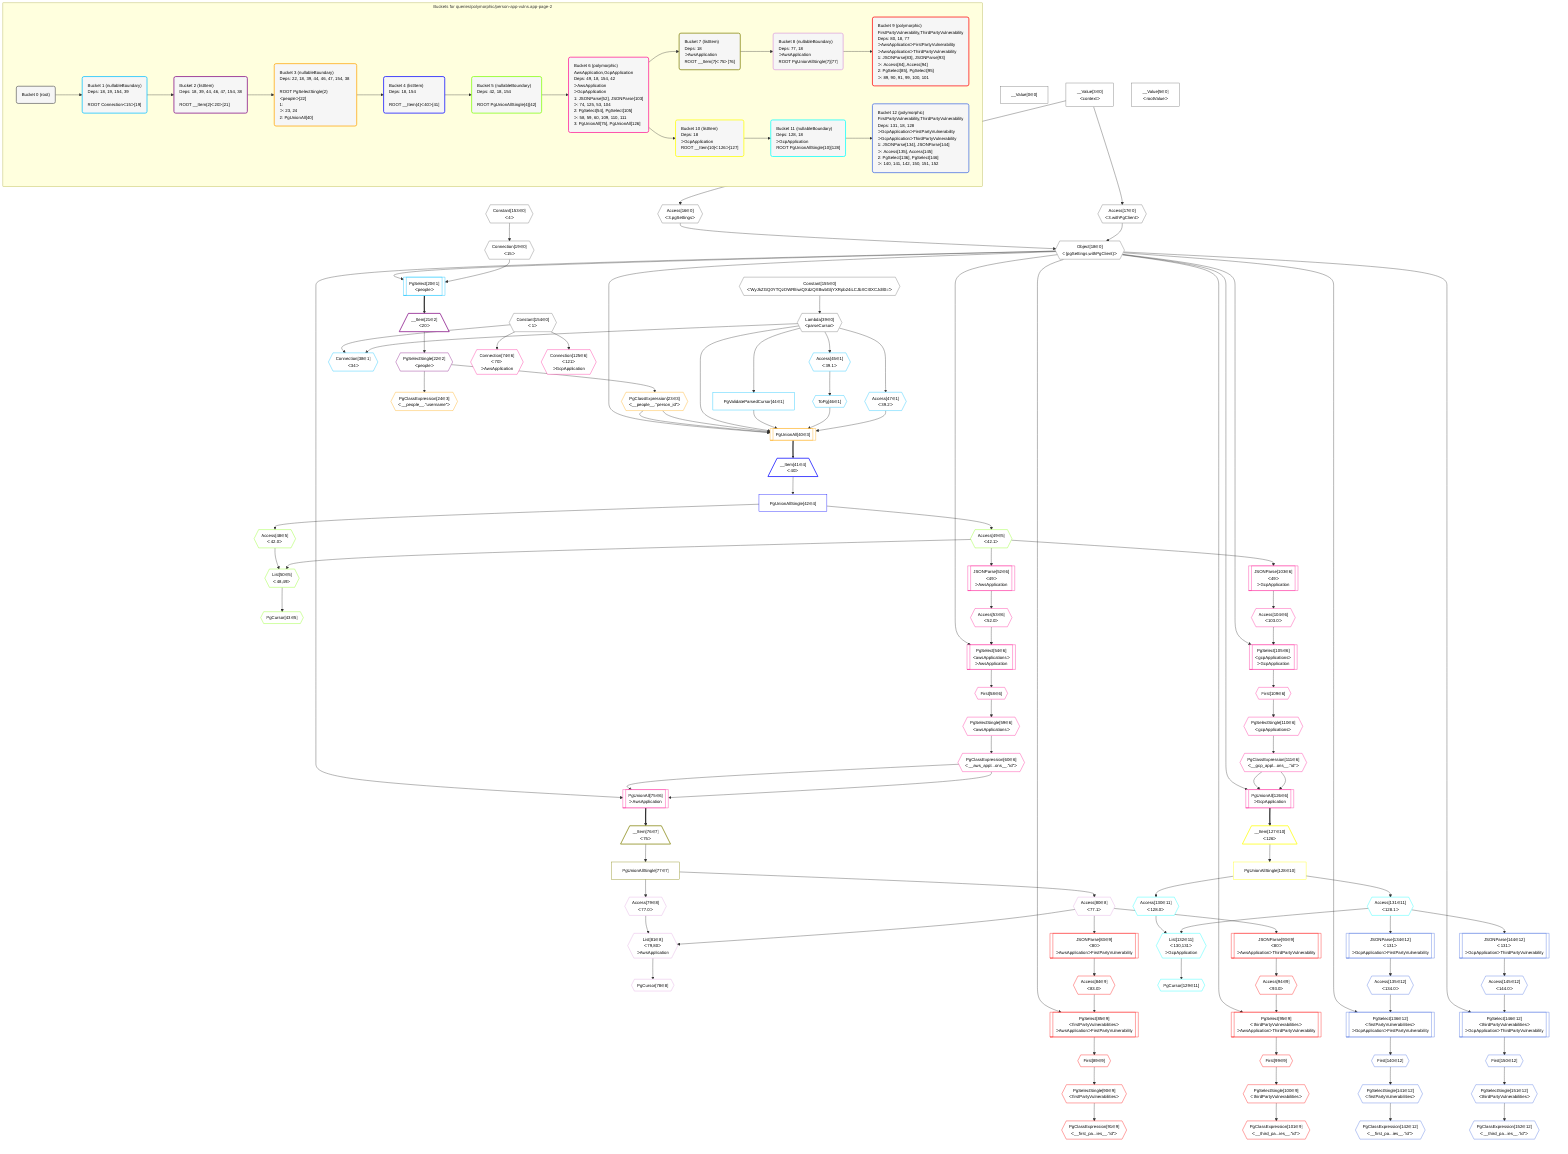 %%{init: {'themeVariables': { 'fontSize': '12px'}}}%%
graph TD
    classDef path fill:#eee,stroke:#000,color:#000
    classDef plan fill:#fff,stroke-width:1px,color:#000
    classDef itemplan fill:#fff,stroke-width:2px,color:#000
    classDef unbatchedplan fill:#dff,stroke-width:1px,color:#000
    classDef sideeffectplan fill:#fcc,stroke-width:2px,color:#000
    classDef bucket fill:#f6f6f6,color:#000,stroke-width:2px,text-align:left


    %% define steps
    __Value0["__Value[0∈0]"]:::plan
    __Value3["__Value[3∈0]<br />ᐸcontextᐳ"]:::plan
    __Value5["__Value[5∈0]<br />ᐸrootValueᐳ"]:::plan
    Access16{{"Access[16∈0]<br />ᐸ3.pgSettingsᐳ"}}:::plan
    Access17{{"Access[17∈0]<br />ᐸ3.withPgClientᐳ"}}:::plan
    Object18{{"Object[18∈0]<br />ᐸ{pgSettings,withPgClient}ᐳ"}}:::plan
    Constant153{{"Constant[153∈0]<br />ᐸ4ᐳ"}}:::plan
    Connection19{{"Connection[19∈0]<br />ᐸ15ᐳ"}}:::plan
    PgSelect20[["PgSelect[20∈1]<br />ᐸpeopleᐳ"]]:::plan
    __Item21[/"__Item[21∈2]<br />ᐸ20ᐳ"\]:::itemplan
    PgSelectSingle22{{"PgSelectSingle[22∈2]<br />ᐸpeopleᐳ"}}:::plan
    PgClassExpression23{{"PgClassExpression[23∈3]<br />ᐸ__people__.”person_id”ᐳ"}}:::plan
    PgClassExpression24{{"PgClassExpression[24∈3]<br />ᐸ__people__.”username”ᐳ"}}:::plan
    Constant154{{"Constant[154∈0]<br />ᐸ1ᐳ"}}:::plan
    Constant155{{"Constant[155∈0]<br />ᐸ'WyJkZGQ0YTQzOWRlIiwiQXdzQXBwbGljYXRpb24iLCJbXCI0XCJdIl0='ᐳ"}}:::plan
    Lambda39{{"Lambda[39∈0]<br />ᐸparseCursorᐳ"}}:::plan
    Connection38{{"Connection[38∈1]<br />ᐸ34ᐳ"}}:::plan
    PgValidateParsedCursor44["PgValidateParsedCursor[44∈1]"]:::plan
    Access45{{"Access[45∈1]<br />ᐸ39.1ᐳ"}}:::plan
    ToPg46{{"ToPg[46∈1]"}}:::plan
    Access47{{"Access[47∈1]<br />ᐸ39.2ᐳ"}}:::plan
    PgUnionAll40[["PgUnionAll[40∈3]"]]:::plan
    __Item41[/"__Item[41∈4]<br />ᐸ40ᐳ"\]:::itemplan
    PgUnionAllSingle42["PgUnionAllSingle[42∈4]"]:::plan
    Access48{{"Access[48∈5]<br />ᐸ42.0ᐳ"}}:::plan
    Access49{{"Access[49∈5]<br />ᐸ42.1ᐳ"}}:::plan
    List50{{"List[50∈5]<br />ᐸ48,49ᐳ"}}:::plan
    PgCursor43{{"PgCursor[43∈5]"}}:::plan
    JSONParse52[["JSONParse[52∈6]<br />ᐸ49ᐳ<br />ᐳAwsApplication"]]:::plan
    Access53{{"Access[53∈6]<br />ᐸ52.0ᐳ"}}:::plan
    PgSelect54[["PgSelect[54∈6]<br />ᐸawsApplicationsᐳ<br />ᐳAwsApplication"]]:::plan
    First58{{"First[58∈6]"}}:::plan
    PgSelectSingle59{{"PgSelectSingle[59∈6]<br />ᐸawsApplicationsᐳ"}}:::plan
    PgClassExpression60{{"PgClassExpression[60∈6]<br />ᐸ__aws_appl...ons__.”id”ᐳ"}}:::plan
    Connection74{{"Connection[74∈6]<br />ᐸ70ᐳ<br />ᐳAwsApplication"}}:::plan
    PgUnionAll75[["PgUnionAll[75∈6]<br />ᐳAwsApplication"]]:::plan
    __Item76[/"__Item[76∈7]<br />ᐸ75ᐳ"\]:::itemplan
    PgUnionAllSingle77["PgUnionAllSingle[77∈7]"]:::plan
    Access79{{"Access[79∈8]<br />ᐸ77.0ᐳ"}}:::plan
    Access80{{"Access[80∈8]<br />ᐸ77.1ᐳ"}}:::plan
    List81{{"List[81∈8]<br />ᐸ79,80ᐳ<br />ᐳAwsApplication"}}:::plan
    PgCursor78{{"PgCursor[78∈8]"}}:::plan
    JSONParse83[["JSONParse[83∈9]<br />ᐸ80ᐳ<br />ᐳAwsApplicationᐳFirstPartyVulnerability"]]:::plan
    Access84{{"Access[84∈9]<br />ᐸ83.0ᐳ"}}:::plan
    PgSelect85[["PgSelect[85∈9]<br />ᐸfirstPartyVulnerabilitiesᐳ<br />ᐳAwsApplicationᐳFirstPartyVulnerability"]]:::plan
    First89{{"First[89∈9]"}}:::plan
    PgSelectSingle90{{"PgSelectSingle[90∈9]<br />ᐸfirstPartyVulnerabilitiesᐳ"}}:::plan
    PgClassExpression91{{"PgClassExpression[91∈9]<br />ᐸ__first_pa...ies__.”id”ᐳ"}}:::plan
    JSONParse93[["JSONParse[93∈9]<br />ᐸ80ᐳ<br />ᐳAwsApplicationᐳThirdPartyVulnerability"]]:::plan
    Access94{{"Access[94∈9]<br />ᐸ93.0ᐳ"}}:::plan
    PgSelect95[["PgSelect[95∈9]<br />ᐸthirdPartyVulnerabilitiesᐳ<br />ᐳAwsApplicationᐳThirdPartyVulnerability"]]:::plan
    First99{{"First[99∈9]"}}:::plan
    PgSelectSingle100{{"PgSelectSingle[100∈9]<br />ᐸthirdPartyVulnerabilitiesᐳ"}}:::plan
    PgClassExpression101{{"PgClassExpression[101∈9]<br />ᐸ__third_pa...ies__.”id”ᐳ"}}:::plan
    JSONParse103[["JSONParse[103∈6]<br />ᐸ49ᐳ<br />ᐳGcpApplication"]]:::plan
    Access104{{"Access[104∈6]<br />ᐸ103.0ᐳ"}}:::plan
    PgSelect105[["PgSelect[105∈6]<br />ᐸgcpApplicationsᐳ<br />ᐳGcpApplication"]]:::plan
    First109{{"First[109∈6]"}}:::plan
    PgSelectSingle110{{"PgSelectSingle[110∈6]<br />ᐸgcpApplicationsᐳ"}}:::plan
    PgClassExpression111{{"PgClassExpression[111∈6]<br />ᐸ__gcp_appl...ons__.”id”ᐳ"}}:::plan
    Connection125{{"Connection[125∈6]<br />ᐸ121ᐳ<br />ᐳGcpApplication"}}:::plan
    PgUnionAll126[["PgUnionAll[126∈6]<br />ᐳGcpApplication"]]:::plan
    __Item127[/"__Item[127∈10]<br />ᐸ126ᐳ"\]:::itemplan
    PgUnionAllSingle128["PgUnionAllSingle[128∈10]"]:::plan
    Access130{{"Access[130∈11]<br />ᐸ128.0ᐳ"}}:::plan
    Access131{{"Access[131∈11]<br />ᐸ128.1ᐳ"}}:::plan
    List132{{"List[132∈11]<br />ᐸ130,131ᐳ<br />ᐳGcpApplication"}}:::plan
    PgCursor129{{"PgCursor[129∈11]"}}:::plan
    JSONParse134[["JSONParse[134∈12]<br />ᐸ131ᐳ<br />ᐳGcpApplicationᐳFirstPartyVulnerability"]]:::plan
    Access135{{"Access[135∈12]<br />ᐸ134.0ᐳ"}}:::plan
    PgSelect136[["PgSelect[136∈12]<br />ᐸfirstPartyVulnerabilitiesᐳ<br />ᐳGcpApplicationᐳFirstPartyVulnerability"]]:::plan
    First140{{"First[140∈12]"}}:::plan
    PgSelectSingle141{{"PgSelectSingle[141∈12]<br />ᐸfirstPartyVulnerabilitiesᐳ"}}:::plan
    PgClassExpression142{{"PgClassExpression[142∈12]<br />ᐸ__first_pa...ies__.”id”ᐳ"}}:::plan
    JSONParse144[["JSONParse[144∈12]<br />ᐸ131ᐳ<br />ᐳGcpApplicationᐳThirdPartyVulnerability"]]:::plan
    Access145{{"Access[145∈12]<br />ᐸ144.0ᐳ"}}:::plan
    PgSelect146[["PgSelect[146∈12]<br />ᐸthirdPartyVulnerabilitiesᐳ<br />ᐳGcpApplicationᐳThirdPartyVulnerability"]]:::plan
    First150{{"First[150∈12]"}}:::plan
    PgSelectSingle151{{"PgSelectSingle[151∈12]<br />ᐸthirdPartyVulnerabilitiesᐳ"}}:::plan
    PgClassExpression152{{"PgClassExpression[152∈12]<br />ᐸ__third_pa...ies__.”id”ᐳ"}}:::plan

    %% plan dependencies
    __Value3 --> Access16
    __Value3 --> Access17
    Access16 & Access17 --> Object18
    Constant153 --> Connection19
    Object18 & Connection19 --> PgSelect20
    PgSelect20 ==> __Item21
    __Item21 --> PgSelectSingle22
    PgSelectSingle22 --> PgClassExpression23
    PgSelectSingle22 --> PgClassExpression24
    Constant155 --> Lambda39
    Constant154 & Lambda39 --> Connection38
    Lambda39 --> PgValidateParsedCursor44
    Lambda39 --> Access45
    Access45 --> ToPg46
    Lambda39 --> Access47
    Object18 & PgClassExpression23 & PgClassExpression23 & Lambda39 & PgValidateParsedCursor44 & ToPg46 & Access47 --> PgUnionAll40
    PgUnionAll40 ==> __Item41
    __Item41 --> PgUnionAllSingle42
    PgUnionAllSingle42 --> Access48
    PgUnionAllSingle42 --> Access49
    Access48 & Access49 --> List50
    List50 --> PgCursor43
    Access49 --> JSONParse52
    JSONParse52 --> Access53
    Object18 & Access53 --> PgSelect54
    PgSelect54 --> First58
    First58 --> PgSelectSingle59
    PgSelectSingle59 --> PgClassExpression60
    Constant154 --> Connection74
    Object18 & PgClassExpression60 & PgClassExpression60 --> PgUnionAll75
    PgUnionAll75 ==> __Item76
    __Item76 --> PgUnionAllSingle77
    PgUnionAllSingle77 --> Access79
    PgUnionAllSingle77 --> Access80
    Access79 & Access80 --> List81
    List81 --> PgCursor78
    Access80 --> JSONParse83
    JSONParse83 --> Access84
    Object18 & Access84 --> PgSelect85
    PgSelect85 --> First89
    First89 --> PgSelectSingle90
    PgSelectSingle90 --> PgClassExpression91
    Access80 --> JSONParse93
    JSONParse93 --> Access94
    Object18 & Access94 --> PgSelect95
    PgSelect95 --> First99
    First99 --> PgSelectSingle100
    PgSelectSingle100 --> PgClassExpression101
    Access49 --> JSONParse103
    JSONParse103 --> Access104
    Object18 & Access104 --> PgSelect105
    PgSelect105 --> First109
    First109 --> PgSelectSingle110
    PgSelectSingle110 --> PgClassExpression111
    Constant154 --> Connection125
    Object18 & PgClassExpression111 & PgClassExpression111 --> PgUnionAll126
    PgUnionAll126 ==> __Item127
    __Item127 --> PgUnionAllSingle128
    PgUnionAllSingle128 --> Access130
    PgUnionAllSingle128 --> Access131
    Access130 & Access131 --> List132
    List132 --> PgCursor129
    Access131 --> JSONParse134
    JSONParse134 --> Access135
    Object18 & Access135 --> PgSelect136
    PgSelect136 --> First140
    First140 --> PgSelectSingle141
    PgSelectSingle141 --> PgClassExpression142
    Access131 --> JSONParse144
    JSONParse144 --> Access145
    Object18 & Access145 --> PgSelect146
    PgSelect146 --> First150
    First150 --> PgSelectSingle151
    PgSelectSingle151 --> PgClassExpression152

    subgraph "Buckets for queries/polymorphic/person-app-vulns.app-page-2"
    Bucket0("Bucket 0 (root)"):::bucket
    classDef bucket0 stroke:#696969
    class Bucket0,__Value0,__Value3,__Value5,Access16,Access17,Object18,Connection19,Lambda39,Constant153,Constant154,Constant155 bucket0
    Bucket1("Bucket 1 (nullableBoundary)<br />Deps: 18, 19, 154, 39<br /><br />ROOT Connectionᐸ15ᐳ[19]"):::bucket
    classDef bucket1 stroke:#00bfff
    class Bucket1,PgSelect20,Connection38,PgValidateParsedCursor44,Access45,ToPg46,Access47 bucket1
    Bucket2("Bucket 2 (listItem)<br />Deps: 18, 39, 44, 46, 47, 154, 38<br /><br />ROOT __Item{2}ᐸ20ᐳ[21]"):::bucket
    classDef bucket2 stroke:#7f007f
    class Bucket2,__Item21,PgSelectSingle22 bucket2
    Bucket3("Bucket 3 (nullableBoundary)<br />Deps: 22, 18, 39, 44, 46, 47, 154, 38<br /><br />ROOT PgSelectSingle{2}ᐸpeopleᐳ[22]<br />1: <br />ᐳ: 23, 24<br />2: PgUnionAll[40]"):::bucket
    classDef bucket3 stroke:#ffa500
    class Bucket3,PgClassExpression23,PgClassExpression24,PgUnionAll40 bucket3
    Bucket4("Bucket 4 (listItem)<br />Deps: 18, 154<br /><br />ROOT __Item{4}ᐸ40ᐳ[41]"):::bucket
    classDef bucket4 stroke:#0000ff
    class Bucket4,__Item41,PgUnionAllSingle42 bucket4
    Bucket5("Bucket 5 (nullableBoundary)<br />Deps: 42, 18, 154<br /><br />ROOT PgUnionAllSingle{4}[42]"):::bucket
    classDef bucket5 stroke:#7fff00
    class Bucket5,PgCursor43,Access48,Access49,List50 bucket5
    Bucket6("Bucket 6 (polymorphic)<br />AwsApplication,GcpApplication<br />Deps: 49, 18, 154, 42<br />ᐳAwsApplication<br />ᐳGcpApplication<br />1: JSONParse[52], JSONParse[103]<br />ᐳ: 74, 125, 53, 104<br />2: PgSelect[54], PgSelect[105]<br />ᐳ: 58, 59, 60, 109, 110, 111<br />3: PgUnionAll[75], PgUnionAll[126]"):::bucket
    classDef bucket6 stroke:#ff1493
    class Bucket6,JSONParse52,Access53,PgSelect54,First58,PgSelectSingle59,PgClassExpression60,Connection74,PgUnionAll75,JSONParse103,Access104,PgSelect105,First109,PgSelectSingle110,PgClassExpression111,Connection125,PgUnionAll126 bucket6
    Bucket7("Bucket 7 (listItem)<br />Deps: 18<br />ᐳAwsApplication<br />ROOT __Item{7}ᐸ75ᐳ[76]"):::bucket
    classDef bucket7 stroke:#808000
    class Bucket7,__Item76,PgUnionAllSingle77 bucket7
    Bucket8("Bucket 8 (nullableBoundary)<br />Deps: 77, 18<br />ᐳAwsApplication<br />ROOT PgUnionAllSingle{7}[77]"):::bucket
    classDef bucket8 stroke:#dda0dd
    class Bucket8,PgCursor78,Access79,Access80,List81 bucket8
    Bucket9("Bucket 9 (polymorphic)<br />FirstPartyVulnerability,ThirdPartyVulnerability<br />Deps: 80, 18, 77<br />ᐳAwsApplicationᐳFirstPartyVulnerability<br />ᐳAwsApplicationᐳThirdPartyVulnerability<br />1: JSONParse[83], JSONParse[93]<br />ᐳ: Access[84], Access[94]<br />2: PgSelect[85], PgSelect[95]<br />ᐳ: 89, 90, 91, 99, 100, 101"):::bucket
    classDef bucket9 stroke:#ff0000
    class Bucket9,JSONParse83,Access84,PgSelect85,First89,PgSelectSingle90,PgClassExpression91,JSONParse93,Access94,PgSelect95,First99,PgSelectSingle100,PgClassExpression101 bucket9
    Bucket10("Bucket 10 (listItem)<br />Deps: 18<br />ᐳGcpApplication<br />ROOT __Item{10}ᐸ126ᐳ[127]"):::bucket
    classDef bucket10 stroke:#ffff00
    class Bucket10,__Item127,PgUnionAllSingle128 bucket10
    Bucket11("Bucket 11 (nullableBoundary)<br />Deps: 128, 18<br />ᐳGcpApplication<br />ROOT PgUnionAllSingle{10}[128]"):::bucket
    classDef bucket11 stroke:#00ffff
    class Bucket11,PgCursor129,Access130,Access131,List132 bucket11
    Bucket12("Bucket 12 (polymorphic)<br />FirstPartyVulnerability,ThirdPartyVulnerability<br />Deps: 131, 18, 128<br />ᐳGcpApplicationᐳFirstPartyVulnerability<br />ᐳGcpApplicationᐳThirdPartyVulnerability<br />1: JSONParse[134], JSONParse[144]<br />ᐳ: Access[135], Access[145]<br />2: PgSelect[136], PgSelect[146]<br />ᐳ: 140, 141, 142, 150, 151, 152"):::bucket
    classDef bucket12 stroke:#4169e1
    class Bucket12,JSONParse134,Access135,PgSelect136,First140,PgSelectSingle141,PgClassExpression142,JSONParse144,Access145,PgSelect146,First150,PgSelectSingle151,PgClassExpression152 bucket12
    Bucket0 --> Bucket1
    Bucket1 --> Bucket2
    Bucket2 --> Bucket3
    Bucket3 --> Bucket4
    Bucket4 --> Bucket5
    Bucket5 --> Bucket6
    Bucket6 --> Bucket7 & Bucket10
    Bucket7 --> Bucket8
    Bucket8 --> Bucket9
    Bucket10 --> Bucket11
    Bucket11 --> Bucket12
    end